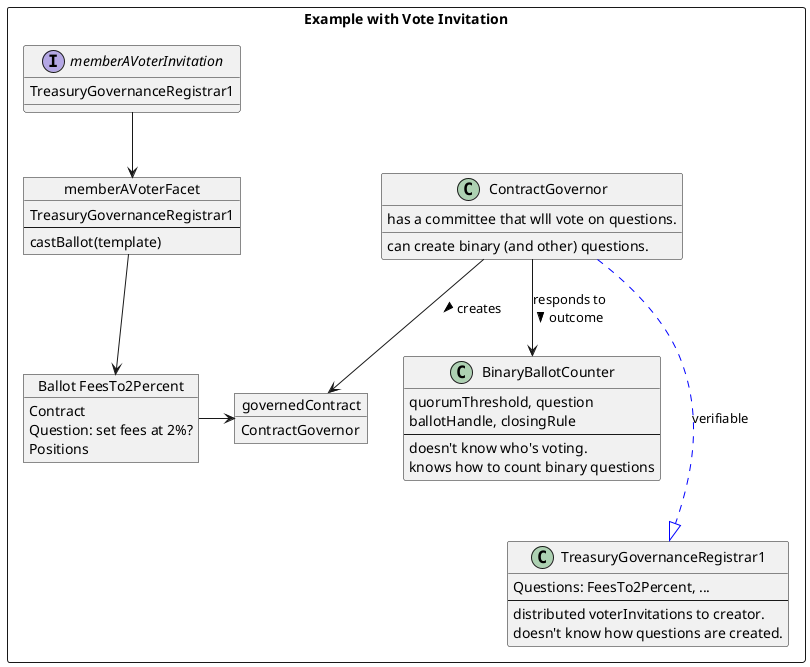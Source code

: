 @startuml governance example

package "Example with Vote Invitation" <<rectangle>> {
  class ContractGovernor {
      has a committee that wlll vote on questions.
      can create binary (and other) questions.
  }

  class BinaryBallotCounter {
      quorumThreshold, question
      ballotHandle, closingRule
      --
      doesn't know who's voting.
      knows how to count binary questions
  }

  object "Ballot FeesTo2Percent" as FeesTo2Percent {
      Contract
      Question: set fees at 2%?
      Positions
  }

  object governedContract {
    ContractGovernor
  }

  class TreasuryGovernanceRegistrar1 {
      Questions: FeesTo2Percent, ...
      --
      distributed voterInvitations to creator.
      doesn't know how questions are created.
  }

  interface memberAVoterInvitation {
    TreasuryGovernanceRegistrar1
  }

  object memberAVoterFacet {
    TreasuryGovernanceRegistrar1
    --
    castBallot(template)
  }
}

ContractGovernor --> BinaryBallotCounter : responds to\noutcome >
ContractGovernor -.[#blue]-|> TreasuryGovernanceRegistrar1 : verifiable
memberAVoterInvitation --> memberAVoterFacet
memberAVoterFacet --> FeesTo2Percent

ContractGovernor ==> governedContract : creates >
FeesTo2Percent => governedContract

@enduml
